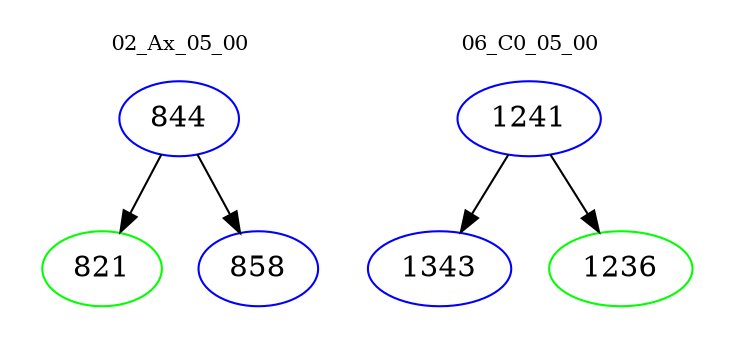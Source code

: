 digraph{
subgraph cluster_0 {
color = white
label = "02_Ax_05_00";
fontsize=10;
T0_844 [label="844", color="blue"]
T0_844 -> T0_821 [color="black"]
T0_821 [label="821", color="green"]
T0_844 -> T0_858 [color="black"]
T0_858 [label="858", color="blue"]
}
subgraph cluster_1 {
color = white
label = "06_C0_05_00";
fontsize=10;
T1_1241 [label="1241", color="blue"]
T1_1241 -> T1_1343 [color="black"]
T1_1343 [label="1343", color="blue"]
T1_1241 -> T1_1236 [color="black"]
T1_1236 [label="1236", color="green"]
}
}
